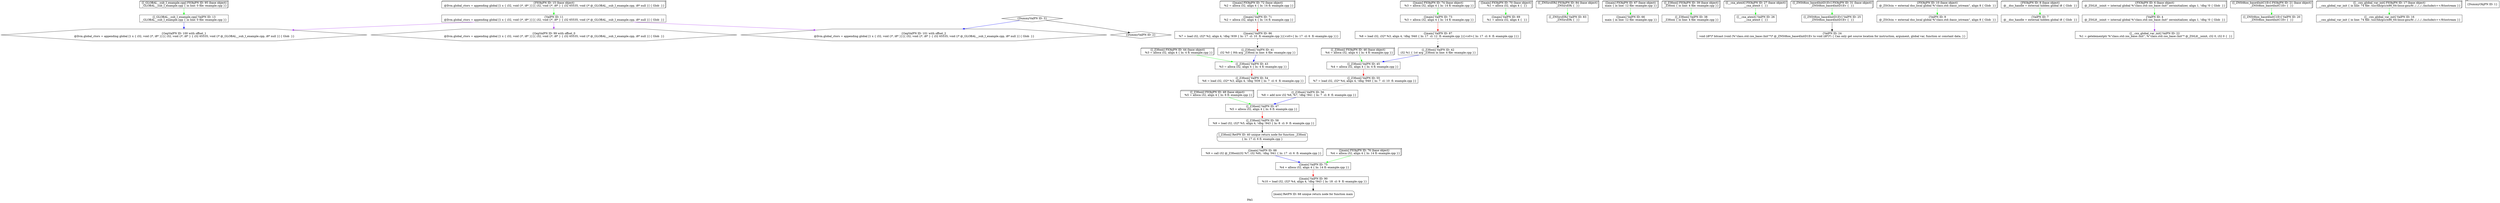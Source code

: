 digraph "PAG" {
	label="PAG";

	Node0x562184ff56b0 [shape=record,shape=hexagon,label="{GepValPN ID: 101 with offset_2\n @llvm.global_ctors = appending global [1 x \{ i32, void ()*, i8* \}] [\{ i32, void ()*, i8* \} \{ i32 65535, void ()* @_GLOBAL__sub_I_example.cpp, i8* null \}] \{ Glob  \}}"];
	Node0x562184ff4ef0 [shape=record,shape=hexagon,label="{GepValPN ID: 100 with offset_1\n @llvm.global_ctors = appending global [1 x \{ i32, void ()*, i8* \}] [\{ i32, void ()*, i8* \} \{ i32 65535, void ()* @_GLOBAL__sub_I_example.cpp, i8* null \}] \{ Glob  \}}"];
	Node0x562184f9e2d0 [shape=record,shape=hexagon,label="{GepValPN ID: 99 with offset_0\n @llvm.global_ctors = appending global [1 x \{ i32, void ()*, i8* \}] [\{ i32, void ()*, i8* \} \{ i32 65535, void ()* @_GLOBAL__sub_I_example.cpp, i8* null \}] \{ Glob  \}}"];
	Node0x562184ff2c00 [shape=record,shape=Mrecord,label="{[main] RetPN ID: 68 unique return node for function main}"];
	Node0x562184ff29a0 [shape=record,shape=Mrecord,label="{[_Z3fooii] RetPN ID: 40 unique return node for function _Z3fooii|{<s0>\{ ln: 17  cl: 6  fl: example.cpp \}}}"];
	Node0x562184ff29a0:s0 -> Node0x562184fefd40[color=black,style=dotted];
	Node0x562184ff23b0 [shape=record,shape=box3d,label="{[main] FIObjPN ID: 76 (base object)\n   %4 = alloca i32, align 4 \{ ln: 14 fl: example.cpp \}}"];
	Node0x562184ff23b0 -> Node0x562184feee90[color=green];
	Node0x562184ff2210 [shape=record,shape=box3d,label="{[main] FIObjPN ID: 74 (base object)\n   %3 = alloca i32, align 4 \{ ln: 14 fl: example.cpp \}}"];
	Node0x562184ff2210 -> Node0x562184feed60[color=green];
	Node0x562184ff2070 [shape=record,shape=box3d,label="{[main] FIObjPN ID: 72 (base object)\n   %2 = alloca i32, align 4 \{ ln: 14 fl: example.cpp \}}"];
	Node0x562184ff2070 -> Node0x562184feec30[color=green];
	Node0x562184ff1ed0 [shape=record,shape=box3d,label="{[main] FIObjPN ID: 70 (base object)\n   %1 = alloca i32, align 4 \{  \}}"];
	Node0x562184ff1ed0 -> Node0x562184feeb00[color=green];
	Node0x562184ff1d30 [shape=record,shape=box3d,label="{[_Z3fooii] FIObjPN ID: 48 (base object)\n   %5 = alloca i32, align 4 \{ ln: 6 fl: example.cpp \}}"];
	Node0x562184ff1d30 -> Node0x562184fedcc0[color=green];
	Node0x562184ff1b90 [shape=record,shape=box3d,label="{[_Z3fooii] FIObjPN ID: 46 (base object)\n   %4 = alloca i32, align 4 \{ ln: 4 fl: example.cpp \}}"];
	Node0x562184ff1b90 -> Node0x562184fedb90[color=green];
	Node0x562184ff19f0 [shape=record,shape=box3d,label="{[_Z3fooii] FIObjPN ID: 44 (base object)\n   %3 = alloca i32, align 4 \{ ln: 4 fl: example.cpp \}}"];
	Node0x562184ff19f0 -> Node0x562184feda60[color=green];
	Node0x562184ff1850 [shape=record,shape=box3d,label="{[_GLOBAL__sub_I_example.cpp] FIObjPN ID: 95 (base object)\n _GLOBAL__sub_I_example.cpp \{ in line: 0 file: example.cpp \}}"];
	Node0x562184ff1850 -> Node0x562184fecdd0[color=green];
	Node0x562184ff16b0 [shape=record,shape=box3d,label="{[_ZNSirsERi] FIObjPN ID: 84 (base object)\n _ZNSirsERi \{  \}}"];
	Node0x562184ff16b0 -> Node0x562184fecca0[color=green];
	Node0x562184ff1510 [shape=record,shape=box3d,label="{[main] FIObjPN ID: 67 (base object)\n main \{ in line: 12 file: example.cpp \}}"];
	Node0x562184ff1510 -> Node0x562184fecb70[color=green];
	Node0x562184ff11d0 [shape=record,shape=box3d,label="{[_Z3fooii] FIObjPN ID: 39 (base object)\n _Z3fooii \{ in line: 4 file: example.cpp \}}"];
	Node0x562184ff11d0 -> Node0x562184fec910[color=green];
	Node0x562184ff1030 [shape=record,shape=box3d,label="{[__cxa_atexit] FIObjPN ID: 27 (base object)\n __cxa_atexit \{  \}}"];
	Node0x562184ff1030 -> Node0x562184fec7e0[color=green];
	Node0x562184ff0e90 [shape=record,shape=box3d,label="{[_ZNSt8ios_base4InitD1Ev] FIObjPN ID: 31 (base object)\n _ZNSt8ios_base4InitD1Ev \{  \}}"];
	Node0x562184ff0e90 -> Node0x562184fec6b0[color=green];
	Node0x562184ff0cf0 [shape=record,shape=box3d,label="{FIObjPN ID: 10 (base object)\n @_ZSt3cin = external dso_local global %\"class.std::basic_istream\", align 8 \{ Glob  \}}"];
	Node0x562184ff0cf0 -> Node0x562184fec580[color=green];
	Node0x562184ff0b50 [shape=record,shape=box3d,label="{FIObjPN ID: 8 (base object)\n @__dso_handle = external hidden global i8 \{ Glob  \}}"];
	Node0x562184ff0b50 -> Node0x562184fec450[color=green];
	Node0x562184ff09b0 [shape=record,shape=box3d,label="{FIObjPN ID: 6 (base object)\n @_ZStL8__ioinit = internal global %\"class.std::ios_base::Init\" zeroinitializer, align 1, !dbg !0 \{ Glob  \}}"];
	Node0x562184ff09b0 -> Node0x562184fec320[color=green];
	Node0x562184ff0810 [shape=record,shape=box3d,label="{[_ZNSt8ios_base4InitC1Ev] FIObjPN ID: 21 (base object)\n _ZNSt8ios_base4InitC1Ev \{  \}}"];
	Node0x562184ff0810 -> Node0x562184febf90[color=green];
	Node0x562184ff0670 [shape=record,shape=box3d,label="{FIObjPN ID: 15 (base object)\n @llvm.global_ctors = appending global [1 x \{ i32, void ()*, i8* \}] [\{ i32, void ()*, i8* \} \{ i32 65535, void ()* @_GLOBAL__sub_I_example.cpp, i8* null \}] \{ Glob  \}}"];
	Node0x562184ff0670 -> Node0x562184febe60[color=green];
	Node0x562184ff04d0 [shape=record,shape=box3d,label="{[__cxx_global_var_init] FIObjPN ID: 17 (base object)\n __cxx_global_var_init \{ in line: 74 file: /usr/lib/gcc/x86_64-linux-gnu/9/../../../../include/c++/9/iostream \}}"];
	Node0x562184ff04d0 -> Node0x562184febd30[color=green];
	Node0x562184feffa0 [shape=record,shape=box,label="{[main] ValPN ID: 90\n   %10 = load i32, i32* %4, align 4, !dbg !943 \{ ln: 18  cl: 9  fl: example.cpp \}}"];
	Node0x562184feffa0 -> Node0x562184ff2c00[color=black];
	Node0x562184fefd40 [shape=record,shape=box,label="{[main] ValPN ID: 88\n   %9 = call i32 @_Z3fooii(i32 %7, i32 %8), !dbg !941 \{ ln: 17  cl: 6  fl: example.cpp \}}"];
	Node0x562184fefd40 -> Node0x562184feee90[color=blue];
	Node0x562184fefc10 [shape=record,shape=box,label="{[main] ValPN ID: 87\n   %8 = load i32, i32* %3, align 4, !dbg !940 \{ ln: 17  cl: 12  fl: example.cpp \}|{<s0>\{ ln: 17  cl: 6  fl: example.cpp \}}}"];
	Node0x562184fefc10:s0 -> Node0x562184fed930[color=black,style=dashed];
	Node0x562184fefae0 [shape=record,shape=box,label="{[main] ValPN ID: 86\n   %7 = load i32, i32* %2, align 4, !dbg !939 \{ ln: 17  cl: 10  fl: example.cpp \}|{<s0>\{ ln: 17  cl: 6  fl: example.cpp \}}}"];
	Node0x562184fefae0:s0 -> Node0x562184fed800[color=black,style=dashed];
	Node0x562184fec7e0 [shape=record,shape=box,label="{[__cxa_atexit] ValPN ID: 26\n __cxa_atexit \{  \}}"];
	Node0x562184fecca0 [shape=record,shape=box,label="{[_ZNSirsERi] ValPN ID: 83\n _ZNSirsERi \{  \}}"];
	Node0x562184fed210 [shape=record,shape=box,label="{ValPN ID: 24\n void (i8*)* bitcast (void (%\"class.std::ios_base::Init\"*)* @_ZNSt8ios_base4InitD1Ev to void (i8*)*) \{ Can only get source location for instruction, argument, global var, function or constant data. \}}"];
	Node0x562184fec6b0 [shape=record,shape=box,label="{[_ZNSt8ios_base4InitD1Ev] ValPN ID: 25\n _ZNSt8ios_base4InitD1Ev \{  \}}"];
	Node0x562184fec6b0 -> Node0x562184fed210[color=black];
	Node0x562184fec910 [shape=record,shape=box,label="{[_Z3fooii] ValPN ID: 38\n _Z3fooii \{ in line: 4 file: example.cpp \}}"];
	Node0x562184fec580 [shape=record,shape=box,label="{ValPN ID: 9\n @_ZSt3cin = external dso_local global %\"class.std::basic_istream\", align 8 \{ Glob  \}}"];
	Node0x562184feec30 [shape=record,shape=box,label="{[main] ValPN ID: 71\n   %2 = alloca i32, align 4 \{ ln: 14 fl: example.cpp \}}"];
	Node0x562184feec30 -> Node0x562184fefae0[color=red];
	Node0x562184feed60 [shape=record,shape=box,label="{[main] ValPN ID: 73\n   %3 = alloca i32, align 4 \{ ln: 14 fl: example.cpp \}}"];
	Node0x562184feed60 -> Node0x562184fefc10[color=red];
	Node0x562184febf90 [shape=record,shape=box,label="{[_ZNSt8ios_base4InitC1Ev] ValPN ID: 20\n _ZNSt8ios_base4InitC1Ev \{  \}}"];
	Node0x562184febe60 [shape=record,shape=box,label="{ValPN ID: 11\n @llvm.global_ctors = appending global [1 x \{ i32, void ()*, i8* \}] [\{ i32, void ()*, i8* \} \{ i32 65535, void ()* @_GLOBAL__sub_I_example.cpp, i8* null \}] \{ Glob  \}}"];
	Node0x562184febe60 -> Node0x562184f9e2d0[color=purple];
	Node0x562184febe60 -> Node0x562184ff4ef0[color=purple];
	Node0x562184febe60 -> Node0x562184ff56b0[color=purple];
	Node0x562184febd30 [shape=record,shape=box,label="{[__cxx_global_var_init] ValPN ID: 16\n __cxx_global_var_init \{ in line: 74 file: /usr/lib/gcc/x86_64-linux-gnu/9/../../../../include/c++/9/iostream \}}"];
	Node0x562184feee90 [shape=record,shape=box,label="{[main] ValPN ID: 75\n   %4 = alloca i32, align 4 \{ ln: 14 fl: example.cpp \}}"];
	Node0x562184feee90 -> Node0x562184feffa0[color=red];
	Node0x562184fea720 [shape=record,shape=tab,label="{DummyObjPN ID: 1}"];
	Node0x562184fea850 [shape=record,shape=diamond,label="{DummyValPN ID: 2}"];
	Node0x562184fea980 [shape=record,shape=diamond,label="{DummyValPN ID: 3}"];
	Node0x562184fea980 -> Node0x562184fea850[color=black];
	Node0x562184fea980 -> Node0x562184ff56b0[color=blue];
	Node0x562184feb020 [shape=record,shape=box,label="{[__cxx_global_var_init] ValPN ID: 22\n   %1 = getelementptr %\"class.std::ios_base::Init\", %\"class.std::ios_base::Init\"* @_ZStL8__ioinit, i32 0, i32 0 \{  \}}"];
	Node0x562184fec320 [shape=record,shape=box,label="{ValPN ID: 4\n @_ZStL8__ioinit = internal global %\"class.std::ios_base::Init\" zeroinitializer, align 1, !dbg !0 \{ Glob  \}}"];
	Node0x562184fec320 -> Node0x562184feb020[color=purple];
	Node0x562184fec450 [shape=record,shape=box,label="{ValPN ID: 7\n @__dso_handle = external hidden global i8 \{ Glob  \}}"];
	Node0x562184fecb70 [shape=record,shape=box,label="{[main] ValPN ID: 66\n main \{ in line: 12 file: example.cpp \}}"];
	Node0x562184fecdd0 [shape=record,shape=box,label="{[_GLOBAL__sub_I_example.cpp] ValPN ID: 13\n _GLOBAL__sub_I_example.cpp \{ in line: 0 file: example.cpp \}}"];
	Node0x562184fecdd0 -> Node0x562184ff4ef0[color=blue];
	Node0x562184fed800 [shape=record,shape=box,label="{[_Z3fooii] ValPN ID: 41\n i32 %0 \{ 0th arg _Z3fooii in line: 4 file: example.cpp \}}"];
	Node0x562184fed800 -> Node0x562184feda60[color=blue];
	Node0x562184fed930 [shape=record,shape=box,label="{[_Z3fooii] ValPN ID: 42\n i32 %1 \{ 1st arg _Z3fooii in line: 4 file: example.cpp \}}"];
	Node0x562184fed930 -> Node0x562184fedb90[color=blue];
	Node0x562184feda60 [shape=record,shape=box,label="{[_Z3fooii] ValPN ID: 43\n   %3 = alloca i32, align 4 \{ ln: 4 fl: example.cpp \}}"];
	Node0x562184feda60 -> Node0x562184fee3e0[color=red];
	Node0x562184fedb90 [shape=record,shape=box,label="{[_Z3fooii] ValPN ID: 45\n   %4 = alloca i32, align 4 \{ ln: 4 fl: example.cpp \}}"];
	Node0x562184fedb90 -> Node0x562184fee510[color=red];
	Node0x562184fedcc0 [shape=record,shape=box,label="{[_Z3fooii] ValPN ID: 47\n   %5 = alloca i32, align 4 \{ ln: 6 fl: example.cpp \}}"];
	Node0x562184fedcc0 -> Node0x562184fee8a0[color=red];
	Node0x562184fee3e0 [shape=record,shape=box,label="{[_Z3fooii] ValPN ID: 54\n   %6 = load i32, i32* %3, align 4, !dbg !939 \{ ln: 7  cl: 6  fl: example.cpp \}}"];
	Node0x562184fee3e0 -> Node0x562184fee640[color=grey];
	Node0x562184fee510 [shape=record,shape=box,label="{[_Z3fooii] ValPN ID: 55\n   %7 = load i32, i32* %4, align 4, !dbg !940 \{ ln: 7  cl: 10  fl: example.cpp \}}"];
	Node0x562184fee510 -> Node0x562184fee640[color=grey];
	Node0x562184fee640 [shape=record,shape=box,label="{[_Z3fooii] ValPN ID: 56\n   %8 = add nsw i32 %6, %7, !dbg !941 \{ ln: 7  cl: 8  fl: example.cpp \}}"];
	Node0x562184fee640 -> Node0x562184fedcc0[color=blue];
	Node0x562184fee8a0 [shape=record,shape=box,label="{[_Z3fooii] ValPN ID: 58\n   %9 = load i32, i32* %5, align 4, !dbg !943 \{ ln: 8  cl: 9  fl: example.cpp \}}"];
	Node0x562184fee8a0 -> Node0x562184ff29a0[color=black];
	Node0x562184feeb00 [shape=record,shape=box,label="{[main] ValPN ID: 69\n   %1 = alloca i32, align 4 \{  \}}"];
}
